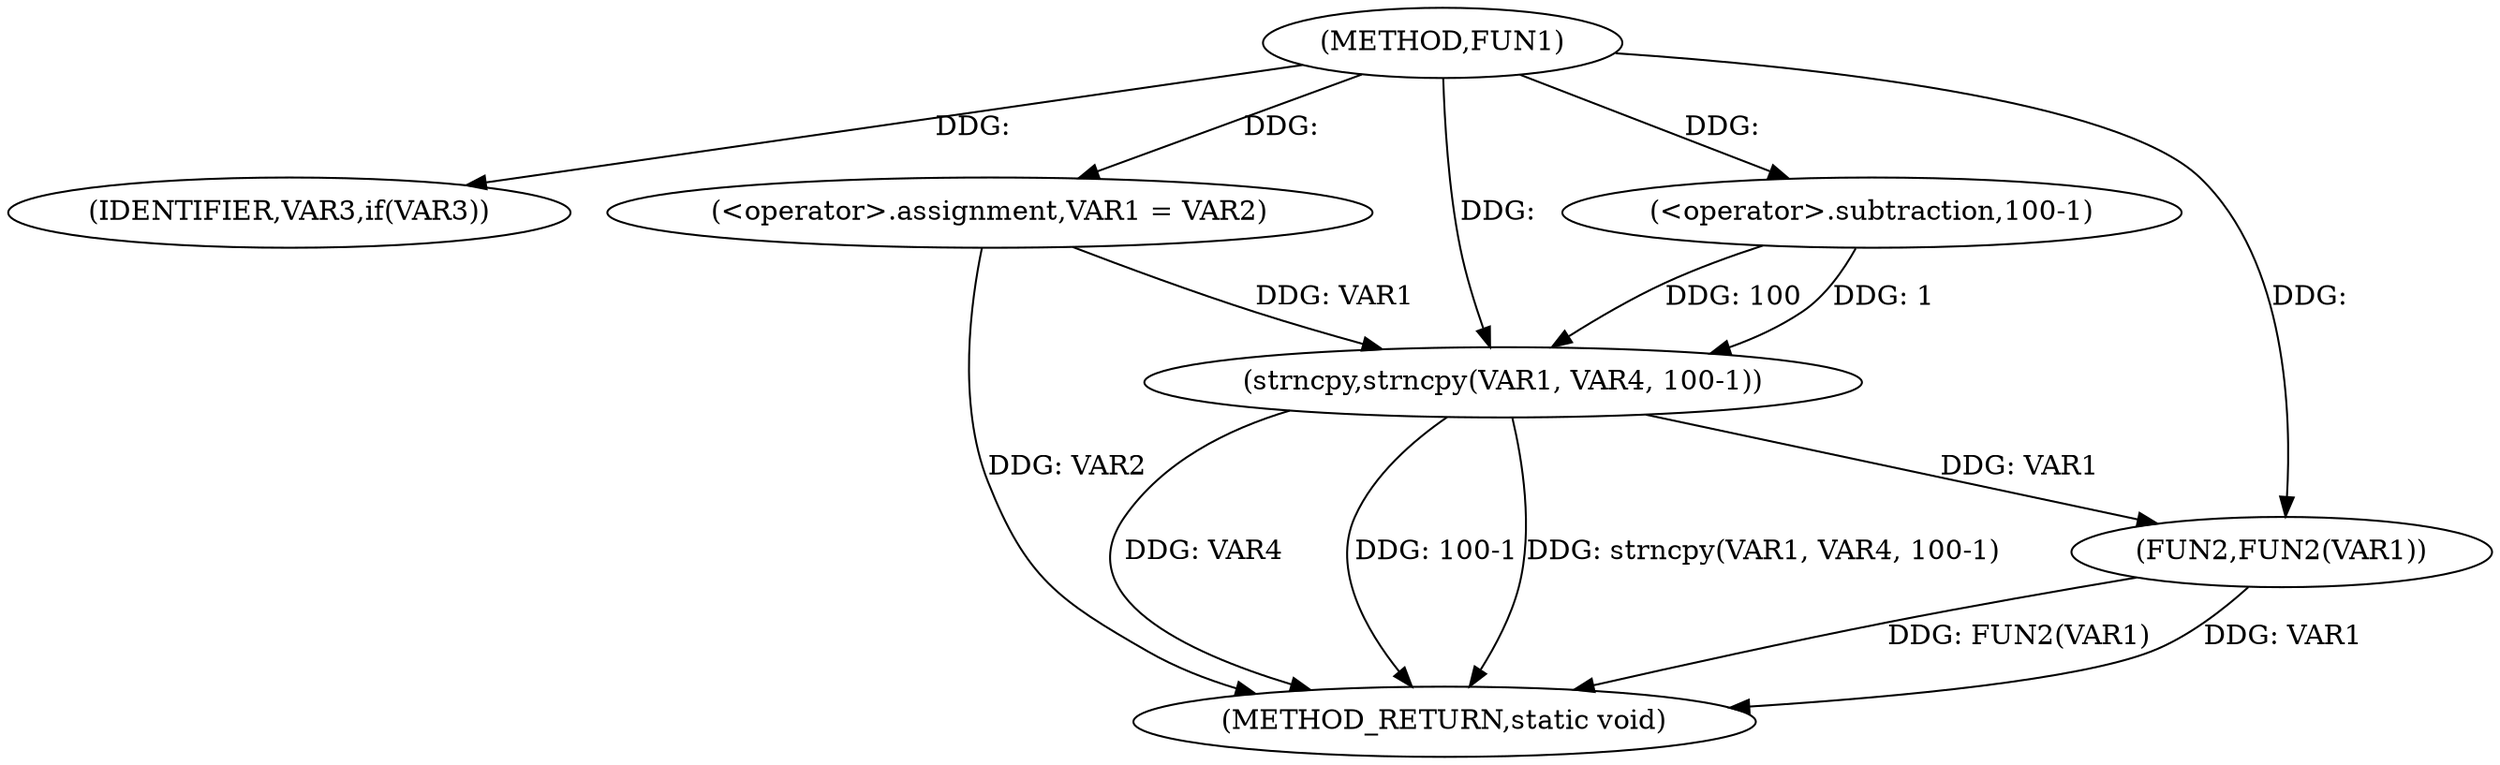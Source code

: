 digraph FUN1 {  
"1000100" [label = "(METHOD,FUN1)" ]
"1000120" [label = "(METHOD_RETURN,static void)" ]
"1000105" [label = "(IDENTIFIER,VAR3,if(VAR3))" ]
"1000107" [label = "(<operator>.assignment,VAR1 = VAR2)" ]
"1000112" [label = "(strncpy,strncpy(VAR1, VAR4, 100-1))" ]
"1000115" [label = "(<operator>.subtraction,100-1)" ]
"1000118" [label = "(FUN2,FUN2(VAR1))" ]
  "1000112" -> "1000120"  [ label = "DDG: VAR4"] 
  "1000112" -> "1000120"  [ label = "DDG: 100-1"] 
  "1000118" -> "1000120"  [ label = "DDG: FUN2(VAR1)"] 
  "1000112" -> "1000120"  [ label = "DDG: strncpy(VAR1, VAR4, 100-1)"] 
  "1000118" -> "1000120"  [ label = "DDG: VAR1"] 
  "1000107" -> "1000120"  [ label = "DDG: VAR2"] 
  "1000100" -> "1000105"  [ label = "DDG: "] 
  "1000100" -> "1000107"  [ label = "DDG: "] 
  "1000107" -> "1000112"  [ label = "DDG: VAR1"] 
  "1000100" -> "1000112"  [ label = "DDG: "] 
  "1000115" -> "1000112"  [ label = "DDG: 100"] 
  "1000115" -> "1000112"  [ label = "DDG: 1"] 
  "1000100" -> "1000115"  [ label = "DDG: "] 
  "1000112" -> "1000118"  [ label = "DDG: VAR1"] 
  "1000100" -> "1000118"  [ label = "DDG: "] 
}
